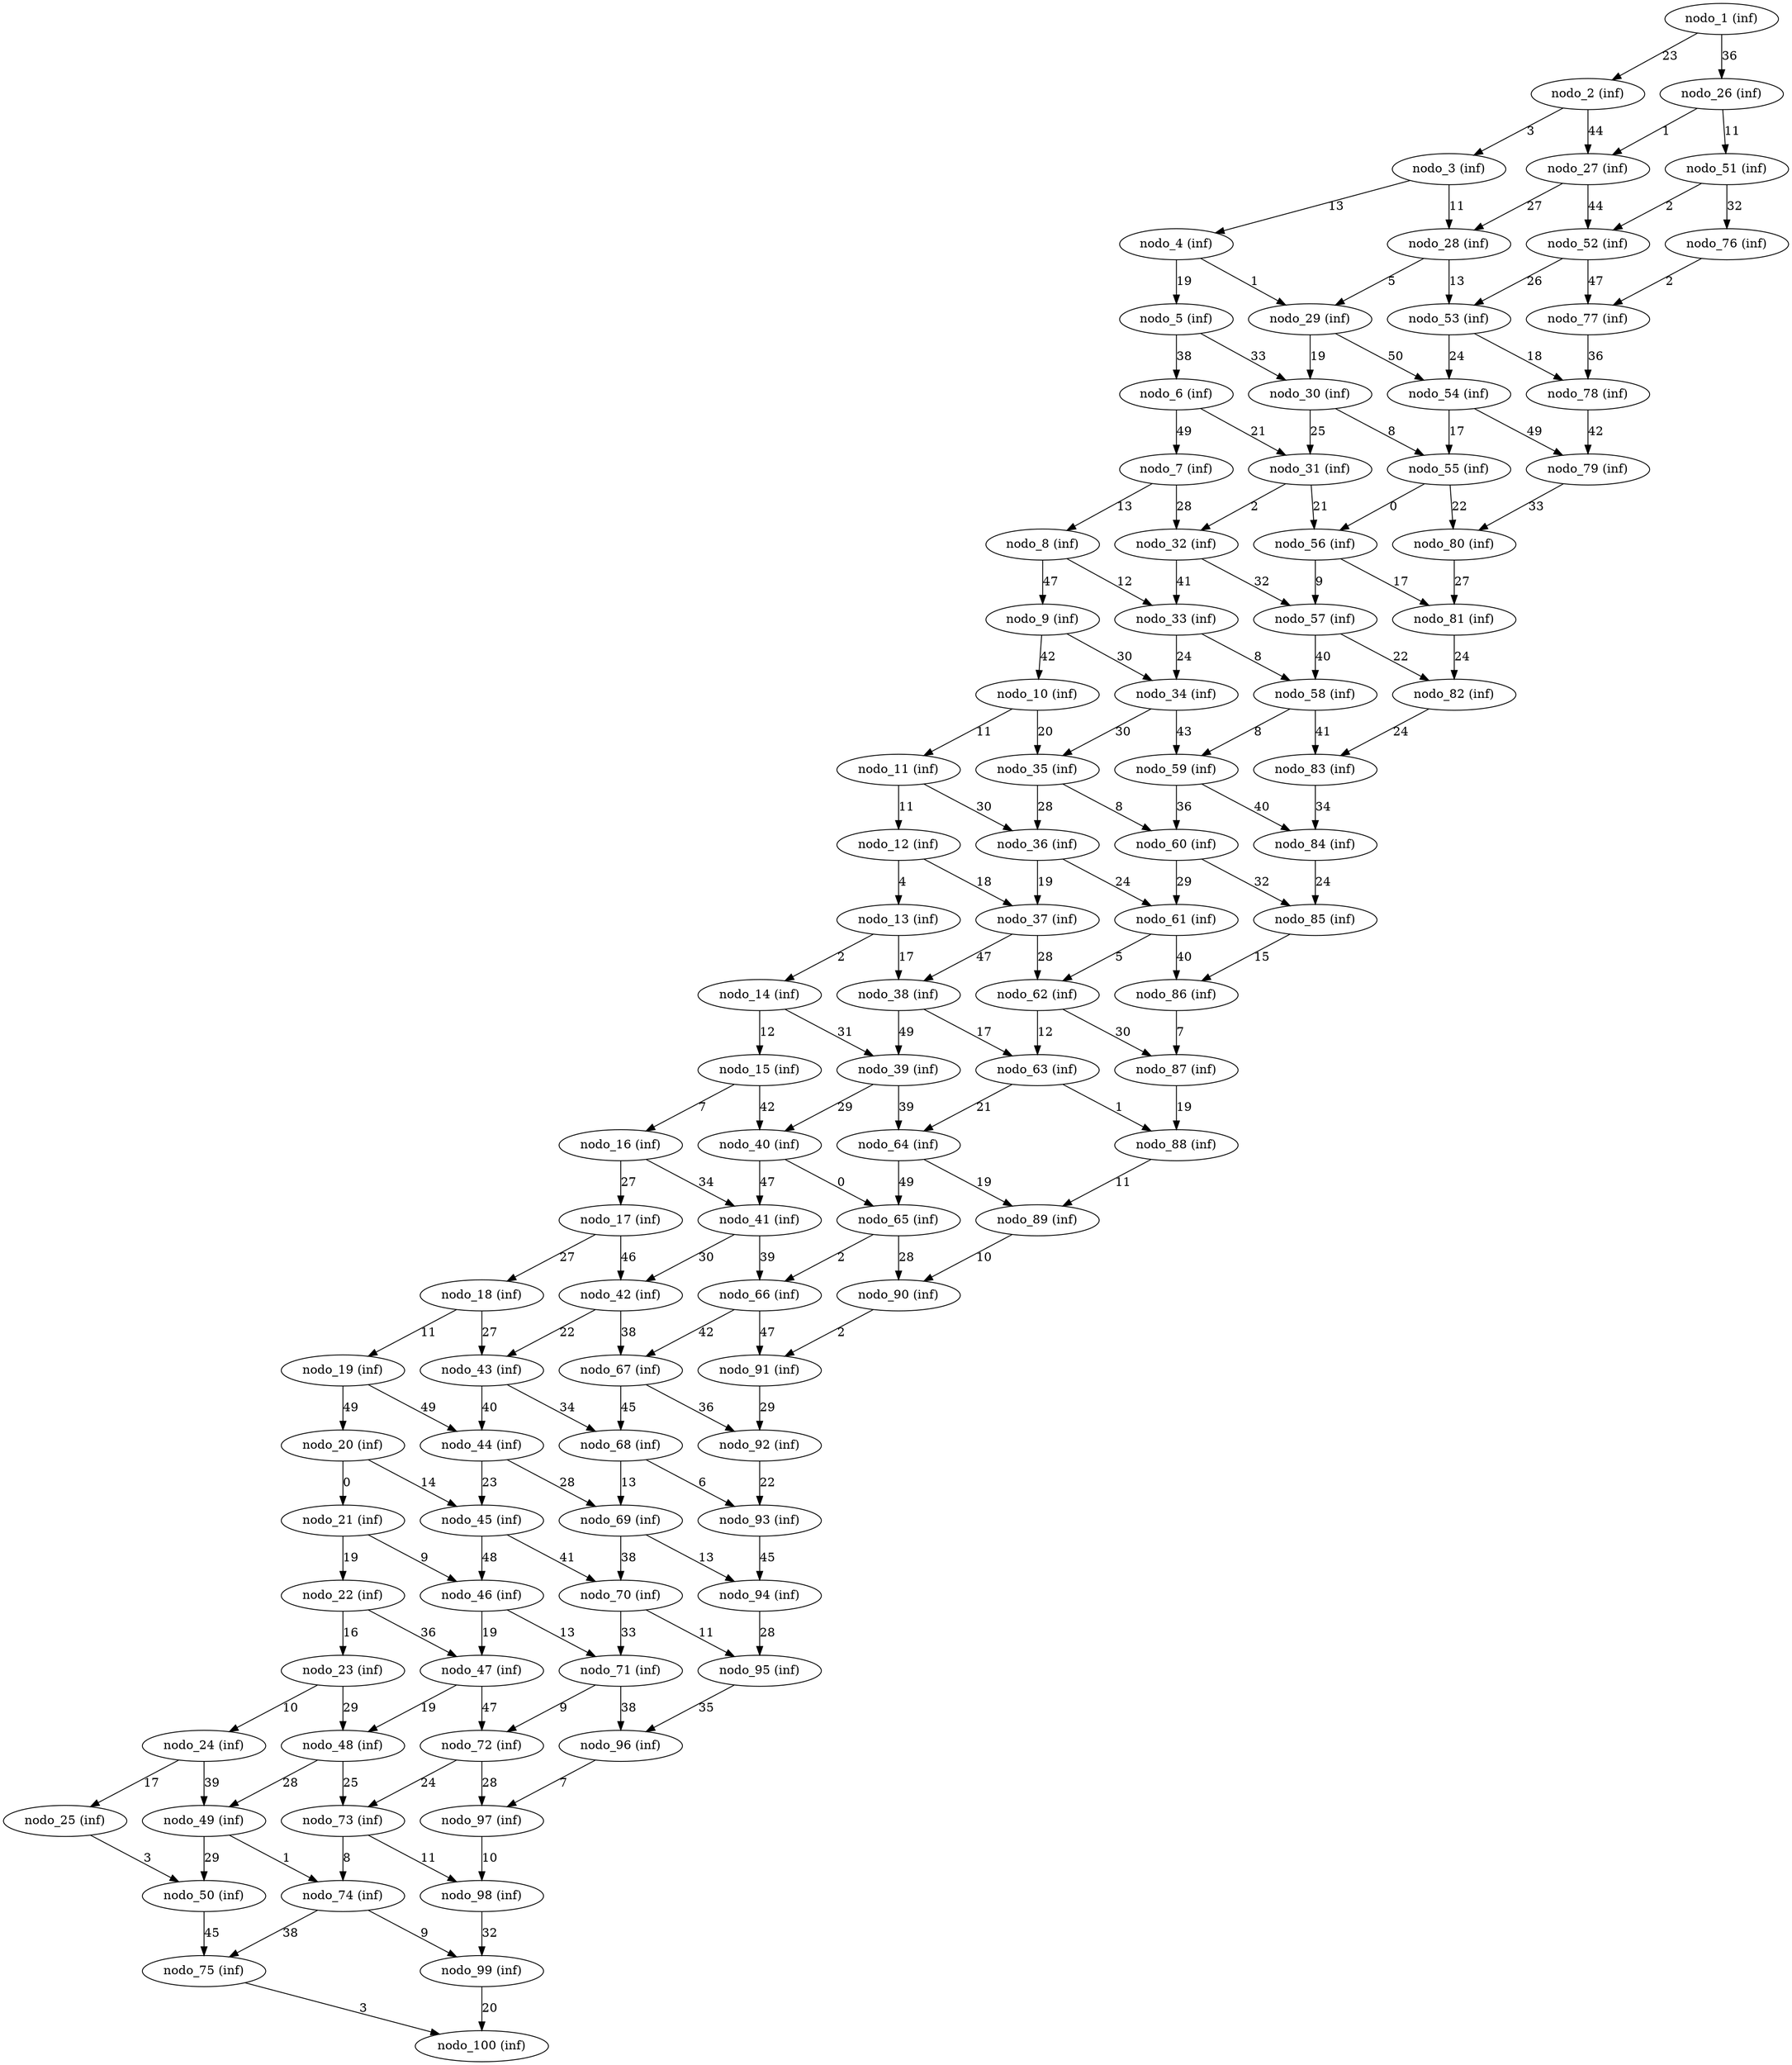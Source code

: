 digraph grafoMalla_m_25_n_4 {
"nodo_1 (inf)";
"nodo_2 (inf)";
"nodo_3 (inf)";
"nodo_4 (inf)";
"nodo_5 (inf)";
"nodo_6 (inf)";
"nodo_7 (inf)";
"nodo_8 (inf)";
"nodo_9 (inf)";
"nodo_10 (inf)";
"nodo_11 (inf)";
"nodo_12 (inf)";
"nodo_13 (inf)";
"nodo_14 (inf)";
"nodo_15 (inf)";
"nodo_16 (inf)";
"nodo_17 (inf)";
"nodo_18 (inf)";
"nodo_19 (inf)";
"nodo_20 (inf)";
"nodo_21 (inf)";
"nodo_22 (inf)";
"nodo_23 (inf)";
"nodo_24 (inf)";
"nodo_25 (inf)";
"nodo_26 (inf)";
"nodo_27 (inf)";
"nodo_28 (inf)";
"nodo_29 (inf)";
"nodo_30 (inf)";
"nodo_31 (inf)";
"nodo_32 (inf)";
"nodo_33 (inf)";
"nodo_34 (inf)";
"nodo_35 (inf)";
"nodo_36 (inf)";
"nodo_37 (inf)";
"nodo_38 (inf)";
"nodo_39 (inf)";
"nodo_40 (inf)";
"nodo_41 (inf)";
"nodo_42 (inf)";
"nodo_43 (inf)";
"nodo_44 (inf)";
"nodo_45 (inf)";
"nodo_46 (inf)";
"nodo_47 (inf)";
"nodo_48 (inf)";
"nodo_49 (inf)";
"nodo_50 (inf)";
"nodo_51 (inf)";
"nodo_52 (inf)";
"nodo_53 (inf)";
"nodo_54 (inf)";
"nodo_55 (inf)";
"nodo_56 (inf)";
"nodo_57 (inf)";
"nodo_58 (inf)";
"nodo_59 (inf)";
"nodo_60 (inf)";
"nodo_61 (inf)";
"nodo_62 (inf)";
"nodo_63 (inf)";
"nodo_64 (inf)";
"nodo_65 (inf)";
"nodo_66 (inf)";
"nodo_67 (inf)";
"nodo_68 (inf)";
"nodo_69 (inf)";
"nodo_70 (inf)";
"nodo_71 (inf)";
"nodo_72 (inf)";
"nodo_73 (inf)";
"nodo_74 (inf)";
"nodo_75 (inf)";
"nodo_76 (inf)";
"nodo_77 (inf)";
"nodo_78 (inf)";
"nodo_79 (inf)";
"nodo_80 (inf)";
"nodo_81 (inf)";
"nodo_82 (inf)";
"nodo_83 (inf)";
"nodo_84 (inf)";
"nodo_85 (inf)";
"nodo_86 (inf)";
"nodo_87 (inf)";
"nodo_88 (inf)";
"nodo_89 (inf)";
"nodo_90 (inf)";
"nodo_91 (inf)";
"nodo_92 (inf)";
"nodo_93 (inf)";
"nodo_94 (inf)";
"nodo_95 (inf)";
"nodo_96 (inf)";
"nodo_97 (inf)";
"nodo_98 (inf)";
"nodo_99 (inf)";
"nodo_100 (inf)";
"nodo_1 (inf)" -> "nodo_2 (inf)" [label=23 weight=23];
"nodo_1 (inf)" -> "nodo_26 (inf)" [label=36 weight=36];
"nodo_2 (inf)" -> "nodo_3 (inf)" [label=3 weight=3];
"nodo_2 (inf)" -> "nodo_27 (inf)" [label=44 weight=44];
"nodo_3 (inf)" -> "nodo_4 (inf)" [label=13 weight=13];
"nodo_3 (inf)" -> "nodo_28 (inf)" [label=11 weight=11];
"nodo_4 (inf)" -> "nodo_5 (inf)" [label=19 weight=19];
"nodo_4 (inf)" -> "nodo_29 (inf)" [label=1 weight=1];
"nodo_5 (inf)" -> "nodo_6 (inf)" [label=38 weight=38];
"nodo_5 (inf)" -> "nodo_30 (inf)" [label=33 weight=33];
"nodo_6 (inf)" -> "nodo_7 (inf)" [label=49 weight=49];
"nodo_6 (inf)" -> "nodo_31 (inf)" [label=21 weight=21];
"nodo_7 (inf)" -> "nodo_8 (inf)" [label=13 weight=13];
"nodo_7 (inf)" -> "nodo_32 (inf)" [label=28 weight=28];
"nodo_8 (inf)" -> "nodo_9 (inf)" [label=47 weight=47];
"nodo_8 (inf)" -> "nodo_33 (inf)" [label=12 weight=12];
"nodo_9 (inf)" -> "nodo_10 (inf)" [label=42 weight=42];
"nodo_9 (inf)" -> "nodo_34 (inf)" [label=30 weight=30];
"nodo_10 (inf)" -> "nodo_11 (inf)" [label=11 weight=11];
"nodo_10 (inf)" -> "nodo_35 (inf)" [label=20 weight=20];
"nodo_11 (inf)" -> "nodo_12 (inf)" [label=11 weight=11];
"nodo_11 (inf)" -> "nodo_36 (inf)" [label=30 weight=30];
"nodo_12 (inf)" -> "nodo_13 (inf)" [label=4 weight=4];
"nodo_12 (inf)" -> "nodo_37 (inf)" [label=18 weight=18];
"nodo_13 (inf)" -> "nodo_14 (inf)" [label=2 weight=2];
"nodo_13 (inf)" -> "nodo_38 (inf)" [label=17 weight=17];
"nodo_14 (inf)" -> "nodo_15 (inf)" [label=12 weight=12];
"nodo_14 (inf)" -> "nodo_39 (inf)" [label=31 weight=31];
"nodo_15 (inf)" -> "nodo_16 (inf)" [label=7 weight=7];
"nodo_15 (inf)" -> "nodo_40 (inf)" [label=42 weight=42];
"nodo_16 (inf)" -> "nodo_17 (inf)" [label=27 weight=27];
"nodo_16 (inf)" -> "nodo_41 (inf)" [label=34 weight=34];
"nodo_17 (inf)" -> "nodo_18 (inf)" [label=27 weight=27];
"nodo_17 (inf)" -> "nodo_42 (inf)" [label=46 weight=46];
"nodo_18 (inf)" -> "nodo_19 (inf)" [label=11 weight=11];
"nodo_18 (inf)" -> "nodo_43 (inf)" [label=27 weight=27];
"nodo_19 (inf)" -> "nodo_20 (inf)" [label=49 weight=49];
"nodo_19 (inf)" -> "nodo_44 (inf)" [label=49 weight=49];
"nodo_20 (inf)" -> "nodo_21 (inf)" [label=0 weight=0];
"nodo_20 (inf)" -> "nodo_45 (inf)" [label=14 weight=14];
"nodo_21 (inf)" -> "nodo_22 (inf)" [label=19 weight=19];
"nodo_21 (inf)" -> "nodo_46 (inf)" [label=9 weight=9];
"nodo_22 (inf)" -> "nodo_23 (inf)" [label=16 weight=16];
"nodo_22 (inf)" -> "nodo_47 (inf)" [label=36 weight=36];
"nodo_23 (inf)" -> "nodo_24 (inf)" [label=10 weight=10];
"nodo_23 (inf)" -> "nodo_48 (inf)" [label=29 weight=29];
"nodo_24 (inf)" -> "nodo_25 (inf)" [label=17 weight=17];
"nodo_24 (inf)" -> "nodo_49 (inf)" [label=39 weight=39];
"nodo_25 (inf)" -> "nodo_50 (inf)" [label=3 weight=3];
"nodo_26 (inf)" -> "nodo_27 (inf)" [label=1 weight=1];
"nodo_26 (inf)" -> "nodo_51 (inf)" [label=11 weight=11];
"nodo_27 (inf)" -> "nodo_28 (inf)" [label=27 weight=27];
"nodo_27 (inf)" -> "nodo_52 (inf)" [label=44 weight=44];
"nodo_28 (inf)" -> "nodo_29 (inf)" [label=5 weight=5];
"nodo_28 (inf)" -> "nodo_53 (inf)" [label=13 weight=13];
"nodo_29 (inf)" -> "nodo_30 (inf)" [label=19 weight=19];
"nodo_29 (inf)" -> "nodo_54 (inf)" [label=50 weight=50];
"nodo_30 (inf)" -> "nodo_31 (inf)" [label=25 weight=25];
"nodo_30 (inf)" -> "nodo_55 (inf)" [label=8 weight=8];
"nodo_31 (inf)" -> "nodo_32 (inf)" [label=2 weight=2];
"nodo_31 (inf)" -> "nodo_56 (inf)" [label=21 weight=21];
"nodo_32 (inf)" -> "nodo_33 (inf)" [label=41 weight=41];
"nodo_32 (inf)" -> "nodo_57 (inf)" [label=32 weight=32];
"nodo_33 (inf)" -> "nodo_34 (inf)" [label=24 weight=24];
"nodo_33 (inf)" -> "nodo_58 (inf)" [label=8 weight=8];
"nodo_34 (inf)" -> "nodo_35 (inf)" [label=30 weight=30];
"nodo_34 (inf)" -> "nodo_59 (inf)" [label=43 weight=43];
"nodo_35 (inf)" -> "nodo_36 (inf)" [label=28 weight=28];
"nodo_35 (inf)" -> "nodo_60 (inf)" [label=8 weight=8];
"nodo_36 (inf)" -> "nodo_37 (inf)" [label=19 weight=19];
"nodo_36 (inf)" -> "nodo_61 (inf)" [label=24 weight=24];
"nodo_37 (inf)" -> "nodo_38 (inf)" [label=47 weight=47];
"nodo_37 (inf)" -> "nodo_62 (inf)" [label=28 weight=28];
"nodo_38 (inf)" -> "nodo_39 (inf)" [label=49 weight=49];
"nodo_38 (inf)" -> "nodo_63 (inf)" [label=17 weight=17];
"nodo_39 (inf)" -> "nodo_40 (inf)" [label=29 weight=29];
"nodo_39 (inf)" -> "nodo_64 (inf)" [label=39 weight=39];
"nodo_40 (inf)" -> "nodo_41 (inf)" [label=47 weight=47];
"nodo_40 (inf)" -> "nodo_65 (inf)" [label=0 weight=0];
"nodo_41 (inf)" -> "nodo_42 (inf)" [label=30 weight=30];
"nodo_41 (inf)" -> "nodo_66 (inf)" [label=39 weight=39];
"nodo_42 (inf)" -> "nodo_43 (inf)" [label=22 weight=22];
"nodo_42 (inf)" -> "nodo_67 (inf)" [label=38 weight=38];
"nodo_43 (inf)" -> "nodo_44 (inf)" [label=40 weight=40];
"nodo_43 (inf)" -> "nodo_68 (inf)" [label=34 weight=34];
"nodo_44 (inf)" -> "nodo_45 (inf)" [label=23 weight=23];
"nodo_44 (inf)" -> "nodo_69 (inf)" [label=28 weight=28];
"nodo_45 (inf)" -> "nodo_46 (inf)" [label=48 weight=48];
"nodo_45 (inf)" -> "nodo_70 (inf)" [label=41 weight=41];
"nodo_46 (inf)" -> "nodo_47 (inf)" [label=19 weight=19];
"nodo_46 (inf)" -> "nodo_71 (inf)" [label=13 weight=13];
"nodo_47 (inf)" -> "nodo_48 (inf)" [label=19 weight=19];
"nodo_47 (inf)" -> "nodo_72 (inf)" [label=47 weight=47];
"nodo_48 (inf)" -> "nodo_49 (inf)" [label=28 weight=28];
"nodo_48 (inf)" -> "nodo_73 (inf)" [label=25 weight=25];
"nodo_49 (inf)" -> "nodo_50 (inf)" [label=29 weight=29];
"nodo_49 (inf)" -> "nodo_74 (inf)" [label=1 weight=1];
"nodo_50 (inf)" -> "nodo_75 (inf)" [label=45 weight=45];
"nodo_51 (inf)" -> "nodo_52 (inf)" [label=2 weight=2];
"nodo_51 (inf)" -> "nodo_76 (inf)" [label=32 weight=32];
"nodo_52 (inf)" -> "nodo_53 (inf)" [label=26 weight=26];
"nodo_52 (inf)" -> "nodo_77 (inf)" [label=47 weight=47];
"nodo_53 (inf)" -> "nodo_54 (inf)" [label=24 weight=24];
"nodo_53 (inf)" -> "nodo_78 (inf)" [label=18 weight=18];
"nodo_54 (inf)" -> "nodo_55 (inf)" [label=17 weight=17];
"nodo_54 (inf)" -> "nodo_79 (inf)" [label=49 weight=49];
"nodo_55 (inf)" -> "nodo_56 (inf)" [label=0 weight=0];
"nodo_55 (inf)" -> "nodo_80 (inf)" [label=22 weight=22];
"nodo_56 (inf)" -> "nodo_57 (inf)" [label=9 weight=9];
"nodo_56 (inf)" -> "nodo_81 (inf)" [label=17 weight=17];
"nodo_57 (inf)" -> "nodo_58 (inf)" [label=40 weight=40];
"nodo_57 (inf)" -> "nodo_82 (inf)" [label=22 weight=22];
"nodo_58 (inf)" -> "nodo_59 (inf)" [label=8 weight=8];
"nodo_58 (inf)" -> "nodo_83 (inf)" [label=41 weight=41];
"nodo_59 (inf)" -> "nodo_60 (inf)" [label=36 weight=36];
"nodo_59 (inf)" -> "nodo_84 (inf)" [label=40 weight=40];
"nodo_60 (inf)" -> "nodo_61 (inf)" [label=29 weight=29];
"nodo_60 (inf)" -> "nodo_85 (inf)" [label=32 weight=32];
"nodo_61 (inf)" -> "nodo_62 (inf)" [label=5 weight=5];
"nodo_61 (inf)" -> "nodo_86 (inf)" [label=40 weight=40];
"nodo_62 (inf)" -> "nodo_63 (inf)" [label=12 weight=12];
"nodo_62 (inf)" -> "nodo_87 (inf)" [label=30 weight=30];
"nodo_63 (inf)" -> "nodo_64 (inf)" [label=21 weight=21];
"nodo_63 (inf)" -> "nodo_88 (inf)" [label=1 weight=1];
"nodo_64 (inf)" -> "nodo_65 (inf)" [label=49 weight=49];
"nodo_64 (inf)" -> "nodo_89 (inf)" [label=19 weight=19];
"nodo_65 (inf)" -> "nodo_66 (inf)" [label=2 weight=2];
"nodo_65 (inf)" -> "nodo_90 (inf)" [label=28 weight=28];
"nodo_66 (inf)" -> "nodo_67 (inf)" [label=42 weight=42];
"nodo_66 (inf)" -> "nodo_91 (inf)" [label=47 weight=47];
"nodo_67 (inf)" -> "nodo_68 (inf)" [label=45 weight=45];
"nodo_67 (inf)" -> "nodo_92 (inf)" [label=36 weight=36];
"nodo_68 (inf)" -> "nodo_69 (inf)" [label=13 weight=13];
"nodo_68 (inf)" -> "nodo_93 (inf)" [label=6 weight=6];
"nodo_69 (inf)" -> "nodo_70 (inf)" [label=38 weight=38];
"nodo_69 (inf)" -> "nodo_94 (inf)" [label=13 weight=13];
"nodo_70 (inf)" -> "nodo_71 (inf)" [label=33 weight=33];
"nodo_70 (inf)" -> "nodo_95 (inf)" [label=11 weight=11];
"nodo_71 (inf)" -> "nodo_72 (inf)" [label=9 weight=9];
"nodo_71 (inf)" -> "nodo_96 (inf)" [label=38 weight=38];
"nodo_72 (inf)" -> "nodo_73 (inf)" [label=24 weight=24];
"nodo_72 (inf)" -> "nodo_97 (inf)" [label=28 weight=28];
"nodo_73 (inf)" -> "nodo_74 (inf)" [label=8 weight=8];
"nodo_73 (inf)" -> "nodo_98 (inf)" [label=11 weight=11];
"nodo_74 (inf)" -> "nodo_75 (inf)" [label=38 weight=38];
"nodo_74 (inf)" -> "nodo_99 (inf)" [label=9 weight=9];
"nodo_75 (inf)" -> "nodo_100 (inf)" [label=3 weight=3];
"nodo_76 (inf)" -> "nodo_77 (inf)" [label=2 weight=2];
"nodo_77 (inf)" -> "nodo_78 (inf)" [label=36 weight=36];
"nodo_78 (inf)" -> "nodo_79 (inf)" [label=42 weight=42];
"nodo_79 (inf)" -> "nodo_80 (inf)" [label=33 weight=33];
"nodo_80 (inf)" -> "nodo_81 (inf)" [label=27 weight=27];
"nodo_81 (inf)" -> "nodo_82 (inf)" [label=24 weight=24];
"nodo_82 (inf)" -> "nodo_83 (inf)" [label=24 weight=24];
"nodo_83 (inf)" -> "nodo_84 (inf)" [label=34 weight=34];
"nodo_84 (inf)" -> "nodo_85 (inf)" [label=24 weight=24];
"nodo_85 (inf)" -> "nodo_86 (inf)" [label=15 weight=15];
"nodo_86 (inf)" -> "nodo_87 (inf)" [label=7 weight=7];
"nodo_87 (inf)" -> "nodo_88 (inf)" [label=19 weight=19];
"nodo_88 (inf)" -> "nodo_89 (inf)" [label=11 weight=11];
"nodo_89 (inf)" -> "nodo_90 (inf)" [label=10 weight=10];
"nodo_90 (inf)" -> "nodo_91 (inf)" [label=2 weight=2];
"nodo_91 (inf)" -> "nodo_92 (inf)" [label=29 weight=29];
"nodo_92 (inf)" -> "nodo_93 (inf)" [label=22 weight=22];
"nodo_93 (inf)" -> "nodo_94 (inf)" [label=45 weight=45];
"nodo_94 (inf)" -> "nodo_95 (inf)" [label=28 weight=28];
"nodo_95 (inf)" -> "nodo_96 (inf)" [label=35 weight=35];
"nodo_96 (inf)" -> "nodo_97 (inf)" [label=7 weight=7];
"nodo_97 (inf)" -> "nodo_98 (inf)" [label=10 weight=10];
"nodo_98 (inf)" -> "nodo_99 (inf)" [label=32 weight=32];
"nodo_99 (inf)" -> "nodo_100 (inf)" [label=20 weight=20];
}